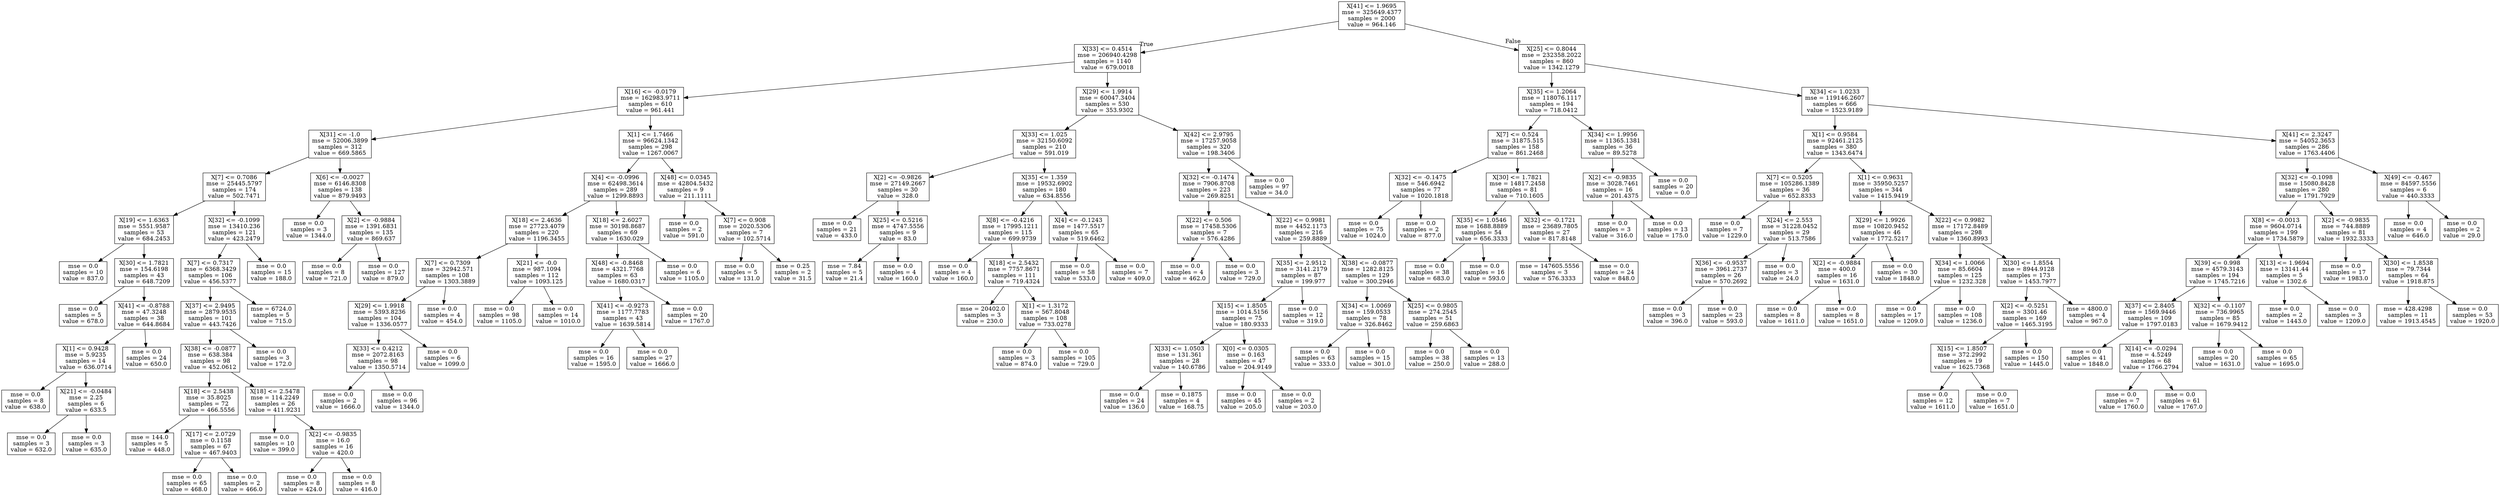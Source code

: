 digraph Tree {
node [shape=box] ;
0 [label="X[41] <= 1.9695\nmse = 325649.4377\nsamples = 2000\nvalue = 964.146"] ;
1 [label="X[33] <= 0.4514\nmse = 206940.4298\nsamples = 1140\nvalue = 679.0018"] ;
0 -> 1 [labeldistance=2.5, labelangle=45, headlabel="True"] ;
2 [label="X[16] <= -0.0179\nmse = 162983.9711\nsamples = 610\nvalue = 961.441"] ;
1 -> 2 ;
3 [label="X[31] <= -1.0\nmse = 52006.3899\nsamples = 312\nvalue = 669.5865"] ;
2 -> 3 ;
4 [label="X[7] <= 0.7086\nmse = 25445.5797\nsamples = 174\nvalue = 502.7471"] ;
3 -> 4 ;
5 [label="X[19] <= 1.6363\nmse = 5551.9587\nsamples = 53\nvalue = 684.2453"] ;
4 -> 5 ;
6 [label="mse = 0.0\nsamples = 10\nvalue = 837.0"] ;
5 -> 6 ;
7 [label="X[30] <= 1.7821\nmse = 154.6198\nsamples = 43\nvalue = 648.7209"] ;
5 -> 7 ;
8 [label="mse = 0.0\nsamples = 5\nvalue = 678.0"] ;
7 -> 8 ;
9 [label="X[41] <= -0.8788\nmse = 47.3248\nsamples = 38\nvalue = 644.8684"] ;
7 -> 9 ;
10 [label="X[1] <= 0.9428\nmse = 5.9235\nsamples = 14\nvalue = 636.0714"] ;
9 -> 10 ;
11 [label="mse = 0.0\nsamples = 8\nvalue = 638.0"] ;
10 -> 11 ;
12 [label="X[21] <= -0.0484\nmse = 2.25\nsamples = 6\nvalue = 633.5"] ;
10 -> 12 ;
13 [label="mse = 0.0\nsamples = 3\nvalue = 632.0"] ;
12 -> 13 ;
14 [label="mse = 0.0\nsamples = 3\nvalue = 635.0"] ;
12 -> 14 ;
15 [label="mse = 0.0\nsamples = 24\nvalue = 650.0"] ;
9 -> 15 ;
16 [label="X[32] <= -0.1099\nmse = 13410.236\nsamples = 121\nvalue = 423.2479"] ;
4 -> 16 ;
17 [label="X[7] <= 0.7317\nmse = 6368.3429\nsamples = 106\nvalue = 456.5377"] ;
16 -> 17 ;
18 [label="X[37] <= 2.9495\nmse = 2879.9535\nsamples = 101\nvalue = 443.7426"] ;
17 -> 18 ;
19 [label="X[38] <= -0.0877\nmse = 638.384\nsamples = 98\nvalue = 452.0612"] ;
18 -> 19 ;
20 [label="X[18] <= 2.5438\nmse = 35.8025\nsamples = 72\nvalue = 466.5556"] ;
19 -> 20 ;
21 [label="mse = 144.0\nsamples = 5\nvalue = 448.0"] ;
20 -> 21 ;
22 [label="X[17] <= 2.0729\nmse = 0.1158\nsamples = 67\nvalue = 467.9403"] ;
20 -> 22 ;
23 [label="mse = 0.0\nsamples = 65\nvalue = 468.0"] ;
22 -> 23 ;
24 [label="mse = 0.0\nsamples = 2\nvalue = 466.0"] ;
22 -> 24 ;
25 [label="X[18] <= 2.5478\nmse = 114.2249\nsamples = 26\nvalue = 411.9231"] ;
19 -> 25 ;
26 [label="mse = 0.0\nsamples = 10\nvalue = 399.0"] ;
25 -> 26 ;
27 [label="X[2] <= -0.9835\nmse = 16.0\nsamples = 16\nvalue = 420.0"] ;
25 -> 27 ;
28 [label="mse = 0.0\nsamples = 8\nvalue = 424.0"] ;
27 -> 28 ;
29 [label="mse = 0.0\nsamples = 8\nvalue = 416.0"] ;
27 -> 29 ;
30 [label="mse = 0.0\nsamples = 3\nvalue = 172.0"] ;
18 -> 30 ;
31 [label="mse = 6724.0\nsamples = 5\nvalue = 715.0"] ;
17 -> 31 ;
32 [label="mse = 0.0\nsamples = 15\nvalue = 188.0"] ;
16 -> 32 ;
33 [label="X[6] <= -0.0027\nmse = 6146.8308\nsamples = 138\nvalue = 879.9493"] ;
3 -> 33 ;
34 [label="mse = 0.0\nsamples = 3\nvalue = 1344.0"] ;
33 -> 34 ;
35 [label="X[2] <= -0.9884\nmse = 1391.6831\nsamples = 135\nvalue = 869.637"] ;
33 -> 35 ;
36 [label="mse = 0.0\nsamples = 8\nvalue = 721.0"] ;
35 -> 36 ;
37 [label="mse = 0.0\nsamples = 127\nvalue = 879.0"] ;
35 -> 37 ;
38 [label="X[1] <= 1.7466\nmse = 96624.1342\nsamples = 298\nvalue = 1267.0067"] ;
2 -> 38 ;
39 [label="X[4] <= -0.0996\nmse = 62498.3614\nsamples = 289\nvalue = 1299.8893"] ;
38 -> 39 ;
40 [label="X[18] <= 2.4636\nmse = 27723.4079\nsamples = 220\nvalue = 1196.3455"] ;
39 -> 40 ;
41 [label="X[7] <= 0.7309\nmse = 32942.571\nsamples = 108\nvalue = 1303.3889"] ;
40 -> 41 ;
42 [label="X[29] <= 1.9918\nmse = 5393.8236\nsamples = 104\nvalue = 1336.0577"] ;
41 -> 42 ;
43 [label="X[33] <= 0.4212\nmse = 2072.8163\nsamples = 98\nvalue = 1350.5714"] ;
42 -> 43 ;
44 [label="mse = 0.0\nsamples = 2\nvalue = 1666.0"] ;
43 -> 44 ;
45 [label="mse = 0.0\nsamples = 96\nvalue = 1344.0"] ;
43 -> 45 ;
46 [label="mse = 0.0\nsamples = 6\nvalue = 1099.0"] ;
42 -> 46 ;
47 [label="mse = 0.0\nsamples = 4\nvalue = 454.0"] ;
41 -> 47 ;
48 [label="X[21] <= -0.0\nmse = 987.1094\nsamples = 112\nvalue = 1093.125"] ;
40 -> 48 ;
49 [label="mse = 0.0\nsamples = 98\nvalue = 1105.0"] ;
48 -> 49 ;
50 [label="mse = 0.0\nsamples = 14\nvalue = 1010.0"] ;
48 -> 50 ;
51 [label="X[18] <= 2.6027\nmse = 30198.8687\nsamples = 69\nvalue = 1630.029"] ;
39 -> 51 ;
52 [label="X[48] <= -0.8468\nmse = 4321.7768\nsamples = 63\nvalue = 1680.0317"] ;
51 -> 52 ;
53 [label="X[41] <= -0.9273\nmse = 1177.7783\nsamples = 43\nvalue = 1639.5814"] ;
52 -> 53 ;
54 [label="mse = 0.0\nsamples = 16\nvalue = 1595.0"] ;
53 -> 54 ;
55 [label="mse = 0.0\nsamples = 27\nvalue = 1666.0"] ;
53 -> 55 ;
56 [label="mse = 0.0\nsamples = 20\nvalue = 1767.0"] ;
52 -> 56 ;
57 [label="mse = 0.0\nsamples = 6\nvalue = 1105.0"] ;
51 -> 57 ;
58 [label="X[48] <= 0.0345\nmse = 42804.5432\nsamples = 9\nvalue = 211.1111"] ;
38 -> 58 ;
59 [label="mse = 0.0\nsamples = 2\nvalue = 591.0"] ;
58 -> 59 ;
60 [label="X[7] <= 0.908\nmse = 2020.5306\nsamples = 7\nvalue = 102.5714"] ;
58 -> 60 ;
61 [label="mse = 0.0\nsamples = 5\nvalue = 131.0"] ;
60 -> 61 ;
62 [label="mse = 0.25\nsamples = 2\nvalue = 31.5"] ;
60 -> 62 ;
63 [label="X[29] <= 1.9914\nmse = 60047.3404\nsamples = 530\nvalue = 353.9302"] ;
1 -> 63 ;
64 [label="X[33] <= 1.025\nmse = 32150.6092\nsamples = 210\nvalue = 591.019"] ;
63 -> 64 ;
65 [label="X[2] <= -0.9826\nmse = 27149.2667\nsamples = 30\nvalue = 328.0"] ;
64 -> 65 ;
66 [label="mse = 0.0\nsamples = 21\nvalue = 433.0"] ;
65 -> 66 ;
67 [label="X[25] <= 0.5216\nmse = 4747.5556\nsamples = 9\nvalue = 83.0"] ;
65 -> 67 ;
68 [label="mse = 7.84\nsamples = 5\nvalue = 21.4"] ;
67 -> 68 ;
69 [label="mse = 0.0\nsamples = 4\nvalue = 160.0"] ;
67 -> 69 ;
70 [label="X[35] <= 1.359\nmse = 19532.6902\nsamples = 180\nvalue = 634.8556"] ;
64 -> 70 ;
71 [label="X[8] <= -0.4216\nmse = 17995.1211\nsamples = 115\nvalue = 699.9739"] ;
70 -> 71 ;
72 [label="mse = 0.0\nsamples = 4\nvalue = 160.0"] ;
71 -> 72 ;
73 [label="X[18] <= 2.5432\nmse = 7757.8671\nsamples = 111\nvalue = 719.4324"] ;
71 -> 73 ;
74 [label="mse = 20402.0\nsamples = 3\nvalue = 230.0"] ;
73 -> 74 ;
75 [label="X[1] <= 1.3172\nmse = 567.8048\nsamples = 108\nvalue = 733.0278"] ;
73 -> 75 ;
76 [label="mse = 0.0\nsamples = 3\nvalue = 874.0"] ;
75 -> 76 ;
77 [label="mse = 0.0\nsamples = 105\nvalue = 729.0"] ;
75 -> 77 ;
78 [label="X[4] <= -0.1243\nmse = 1477.5517\nsamples = 65\nvalue = 519.6462"] ;
70 -> 78 ;
79 [label="mse = 0.0\nsamples = 58\nvalue = 533.0"] ;
78 -> 79 ;
80 [label="mse = 0.0\nsamples = 7\nvalue = 409.0"] ;
78 -> 80 ;
81 [label="X[42] <= 2.9795\nmse = 17257.9058\nsamples = 320\nvalue = 198.3406"] ;
63 -> 81 ;
82 [label="X[32] <= -0.1474\nmse = 7906.8708\nsamples = 223\nvalue = 269.8251"] ;
81 -> 82 ;
83 [label="X[22] <= 0.506\nmse = 17458.5306\nsamples = 7\nvalue = 576.4286"] ;
82 -> 83 ;
84 [label="mse = 0.0\nsamples = 4\nvalue = 462.0"] ;
83 -> 84 ;
85 [label="mse = 0.0\nsamples = 3\nvalue = 729.0"] ;
83 -> 85 ;
86 [label="X[22] <= 0.9981\nmse = 4452.1173\nsamples = 216\nvalue = 259.8889"] ;
82 -> 86 ;
87 [label="X[35] <= 2.9512\nmse = 3141.2179\nsamples = 87\nvalue = 199.977"] ;
86 -> 87 ;
88 [label="X[15] <= 1.8505\nmse = 1014.5156\nsamples = 75\nvalue = 180.9333"] ;
87 -> 88 ;
89 [label="X[33] <= 1.0503\nmse = 131.361\nsamples = 28\nvalue = 140.6786"] ;
88 -> 89 ;
90 [label="mse = 0.0\nsamples = 24\nvalue = 136.0"] ;
89 -> 90 ;
91 [label="mse = 0.1875\nsamples = 4\nvalue = 168.75"] ;
89 -> 91 ;
92 [label="X[0] <= 0.0305\nmse = 0.163\nsamples = 47\nvalue = 204.9149"] ;
88 -> 92 ;
93 [label="mse = 0.0\nsamples = 45\nvalue = 205.0"] ;
92 -> 93 ;
94 [label="mse = 0.0\nsamples = 2\nvalue = 203.0"] ;
92 -> 94 ;
95 [label="mse = 0.0\nsamples = 12\nvalue = 319.0"] ;
87 -> 95 ;
96 [label="X[38] <= -0.0877\nmse = 1282.8125\nsamples = 129\nvalue = 300.2946"] ;
86 -> 96 ;
97 [label="X[34] <= 1.0069\nmse = 159.0533\nsamples = 78\nvalue = 326.8462"] ;
96 -> 97 ;
98 [label="mse = 0.0\nsamples = 63\nvalue = 333.0"] ;
97 -> 98 ;
99 [label="mse = 0.0\nsamples = 15\nvalue = 301.0"] ;
97 -> 99 ;
100 [label="X[25] <= 0.9805\nmse = 274.2545\nsamples = 51\nvalue = 259.6863"] ;
96 -> 100 ;
101 [label="mse = 0.0\nsamples = 38\nvalue = 250.0"] ;
100 -> 101 ;
102 [label="mse = 0.0\nsamples = 13\nvalue = 288.0"] ;
100 -> 102 ;
103 [label="mse = 0.0\nsamples = 97\nvalue = 34.0"] ;
81 -> 103 ;
104 [label="X[25] <= 0.8044\nmse = 232358.2022\nsamples = 860\nvalue = 1342.1279"] ;
0 -> 104 [labeldistance=2.5, labelangle=-45, headlabel="False"] ;
105 [label="X[35] <= 1.2064\nmse = 118076.1117\nsamples = 194\nvalue = 718.0412"] ;
104 -> 105 ;
106 [label="X[7] <= 0.524\nmse = 31875.515\nsamples = 158\nvalue = 861.2468"] ;
105 -> 106 ;
107 [label="X[32] <= -0.1475\nmse = 546.6942\nsamples = 77\nvalue = 1020.1818"] ;
106 -> 107 ;
108 [label="mse = 0.0\nsamples = 75\nvalue = 1024.0"] ;
107 -> 108 ;
109 [label="mse = 0.0\nsamples = 2\nvalue = 877.0"] ;
107 -> 109 ;
110 [label="X[30] <= 1.7821\nmse = 14817.2458\nsamples = 81\nvalue = 710.1605"] ;
106 -> 110 ;
111 [label="X[35] <= 1.0546\nmse = 1688.8889\nsamples = 54\nvalue = 656.3333"] ;
110 -> 111 ;
112 [label="mse = 0.0\nsamples = 38\nvalue = 683.0"] ;
111 -> 112 ;
113 [label="mse = 0.0\nsamples = 16\nvalue = 593.0"] ;
111 -> 113 ;
114 [label="X[32] <= -0.1721\nmse = 23689.7805\nsamples = 27\nvalue = 817.8148"] ;
110 -> 114 ;
115 [label="mse = 147605.5556\nsamples = 3\nvalue = 576.3333"] ;
114 -> 115 ;
116 [label="mse = 0.0\nsamples = 24\nvalue = 848.0"] ;
114 -> 116 ;
117 [label="X[34] <= 1.9956\nmse = 11365.1381\nsamples = 36\nvalue = 89.5278"] ;
105 -> 117 ;
118 [label="X[2] <= -0.9835\nmse = 3028.7461\nsamples = 16\nvalue = 201.4375"] ;
117 -> 118 ;
119 [label="mse = 0.0\nsamples = 3\nvalue = 316.0"] ;
118 -> 119 ;
120 [label="mse = 0.0\nsamples = 13\nvalue = 175.0"] ;
118 -> 120 ;
121 [label="mse = 0.0\nsamples = 20\nvalue = 0.0"] ;
117 -> 121 ;
122 [label="X[34] <= 1.0233\nmse = 119146.2607\nsamples = 666\nvalue = 1523.9189"] ;
104 -> 122 ;
123 [label="X[1] <= 0.9584\nmse = 92461.2125\nsamples = 380\nvalue = 1343.6474"] ;
122 -> 123 ;
124 [label="X[7] <= 0.5205\nmse = 105286.1389\nsamples = 36\nvalue = 652.8333"] ;
123 -> 124 ;
125 [label="mse = 0.0\nsamples = 7\nvalue = 1229.0"] ;
124 -> 125 ;
126 [label="X[24] <= 2.553\nmse = 31228.0452\nsamples = 29\nvalue = 513.7586"] ;
124 -> 126 ;
127 [label="X[36] <= -0.9537\nmse = 3961.2737\nsamples = 26\nvalue = 570.2692"] ;
126 -> 127 ;
128 [label="mse = 0.0\nsamples = 3\nvalue = 396.0"] ;
127 -> 128 ;
129 [label="mse = 0.0\nsamples = 23\nvalue = 593.0"] ;
127 -> 129 ;
130 [label="mse = 0.0\nsamples = 3\nvalue = 24.0"] ;
126 -> 130 ;
131 [label="X[1] <= 0.9631\nmse = 35950.5257\nsamples = 344\nvalue = 1415.9419"] ;
123 -> 131 ;
132 [label="X[29] <= 1.9926\nmse = 10820.9452\nsamples = 46\nvalue = 1772.5217"] ;
131 -> 132 ;
133 [label="X[2] <= -0.9884\nmse = 400.0\nsamples = 16\nvalue = 1631.0"] ;
132 -> 133 ;
134 [label="mse = 0.0\nsamples = 8\nvalue = 1611.0"] ;
133 -> 134 ;
135 [label="mse = 0.0\nsamples = 8\nvalue = 1651.0"] ;
133 -> 135 ;
136 [label="mse = 0.0\nsamples = 30\nvalue = 1848.0"] ;
132 -> 136 ;
137 [label="X[22] <= 0.9982\nmse = 17172.8489\nsamples = 298\nvalue = 1360.8993"] ;
131 -> 137 ;
138 [label="X[34] <= 1.0066\nmse = 85.6604\nsamples = 125\nvalue = 1232.328"] ;
137 -> 138 ;
139 [label="mse = 0.0\nsamples = 17\nvalue = 1209.0"] ;
138 -> 139 ;
140 [label="mse = 0.0\nsamples = 108\nvalue = 1236.0"] ;
138 -> 140 ;
141 [label="X[30] <= 1.8554\nmse = 8944.9128\nsamples = 173\nvalue = 1453.7977"] ;
137 -> 141 ;
142 [label="X[2] <= -0.5251\nmse = 3301.46\nsamples = 169\nvalue = 1465.3195"] ;
141 -> 142 ;
143 [label="X[15] <= 1.8507\nmse = 372.2992\nsamples = 19\nvalue = 1625.7368"] ;
142 -> 143 ;
144 [label="mse = 0.0\nsamples = 12\nvalue = 1611.0"] ;
143 -> 144 ;
145 [label="mse = 0.0\nsamples = 7\nvalue = 1651.0"] ;
143 -> 145 ;
146 [label="mse = 0.0\nsamples = 150\nvalue = 1445.0"] ;
142 -> 146 ;
147 [label="mse = 4800.0\nsamples = 4\nvalue = 967.0"] ;
141 -> 147 ;
148 [label="X[41] <= 2.3247\nmse = 54052.3653\nsamples = 286\nvalue = 1763.4406"] ;
122 -> 148 ;
149 [label="X[32] <= -0.1098\nmse = 15080.8428\nsamples = 280\nvalue = 1791.7929"] ;
148 -> 149 ;
150 [label="X[8] <= -0.0013\nmse = 9604.0714\nsamples = 199\nvalue = 1734.5879"] ;
149 -> 150 ;
151 [label="X[39] <= 0.998\nmse = 4579.3143\nsamples = 194\nvalue = 1745.7216"] ;
150 -> 151 ;
152 [label="X[37] <= 2.8405\nmse = 1569.9446\nsamples = 109\nvalue = 1797.0183"] ;
151 -> 152 ;
153 [label="mse = 0.0\nsamples = 41\nvalue = 1848.0"] ;
152 -> 153 ;
154 [label="X[14] <= -0.0294\nmse = 4.5249\nsamples = 68\nvalue = 1766.2794"] ;
152 -> 154 ;
155 [label="mse = 0.0\nsamples = 7\nvalue = 1760.0"] ;
154 -> 155 ;
156 [label="mse = 0.0\nsamples = 61\nvalue = 1767.0"] ;
154 -> 156 ;
157 [label="X[32] <= -0.1107\nmse = 736.9965\nsamples = 85\nvalue = 1679.9412"] ;
151 -> 157 ;
158 [label="mse = 0.0\nsamples = 20\nvalue = 1631.0"] ;
157 -> 158 ;
159 [label="mse = 0.0\nsamples = 65\nvalue = 1695.0"] ;
157 -> 159 ;
160 [label="X[13] <= 1.9694\nmse = 13141.44\nsamples = 5\nvalue = 1302.6"] ;
150 -> 160 ;
161 [label="mse = 0.0\nsamples = 2\nvalue = 1443.0"] ;
160 -> 161 ;
162 [label="mse = 0.0\nsamples = 3\nvalue = 1209.0"] ;
160 -> 162 ;
163 [label="X[2] <= -0.9835\nmse = 744.8889\nsamples = 81\nvalue = 1932.3333"] ;
149 -> 163 ;
164 [label="mse = 0.0\nsamples = 17\nvalue = 1983.0"] ;
163 -> 164 ;
165 [label="X[30] <= 1.8538\nmse = 79.7344\nsamples = 64\nvalue = 1918.875"] ;
163 -> 165 ;
166 [label="mse = 428.4298\nsamples = 11\nvalue = 1913.4545"] ;
165 -> 166 ;
167 [label="mse = 0.0\nsamples = 53\nvalue = 1920.0"] ;
165 -> 167 ;
168 [label="X[49] <= -0.467\nmse = 84597.5556\nsamples = 6\nvalue = 440.3333"] ;
148 -> 168 ;
169 [label="mse = 0.0\nsamples = 4\nvalue = 646.0"] ;
168 -> 169 ;
170 [label="mse = 0.0\nsamples = 2\nvalue = 29.0"] ;
168 -> 170 ;
}